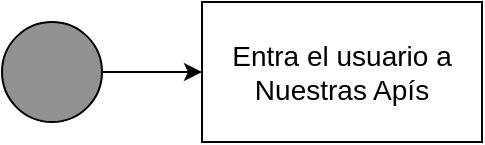 <mxfile version="24.4.13" type="github">
  <diagram name="Página-1" id="ZSJSENCACcPP8gSmaEOB">
    <mxGraphModel dx="1380" dy="747" grid="1" gridSize="10" guides="1" tooltips="1" connect="1" arrows="1" fold="1" page="1" pageScale="1" pageWidth="827" pageHeight="1169" math="0" shadow="0">
      <root>
        <mxCell id="0" />
        <mxCell id="1" parent="0" />
        <mxCell id="fVgUwCNFYylw4b4INK1n-3" style="edgeStyle=orthogonalEdgeStyle;rounded=0;orthogonalLoop=1;jettySize=auto;html=1;" edge="1" parent="1" source="fVgUwCNFYylw4b4INK1n-1" target="fVgUwCNFYylw4b4INK1n-2">
          <mxGeometry relative="1" as="geometry" />
        </mxCell>
        <mxCell id="fVgUwCNFYylw4b4INK1n-1" value="" style="ellipse;whiteSpace=wrap;html=1;aspect=fixed;fillColor=#919191;" vertex="1" parent="1">
          <mxGeometry x="90" y="335" width="50" height="50" as="geometry" />
        </mxCell>
        <mxCell id="fVgUwCNFYylw4b4INK1n-2" value="&lt;font style=&quot;font-size: 14px;&quot;&gt;Entra el usuario a Nuestras Apís&lt;/font&gt;" style="rounded=0;whiteSpace=wrap;html=1;" vertex="1" parent="1">
          <mxGeometry x="190" y="325" width="140" height="70" as="geometry" />
        </mxCell>
      </root>
    </mxGraphModel>
  </diagram>
</mxfile>

